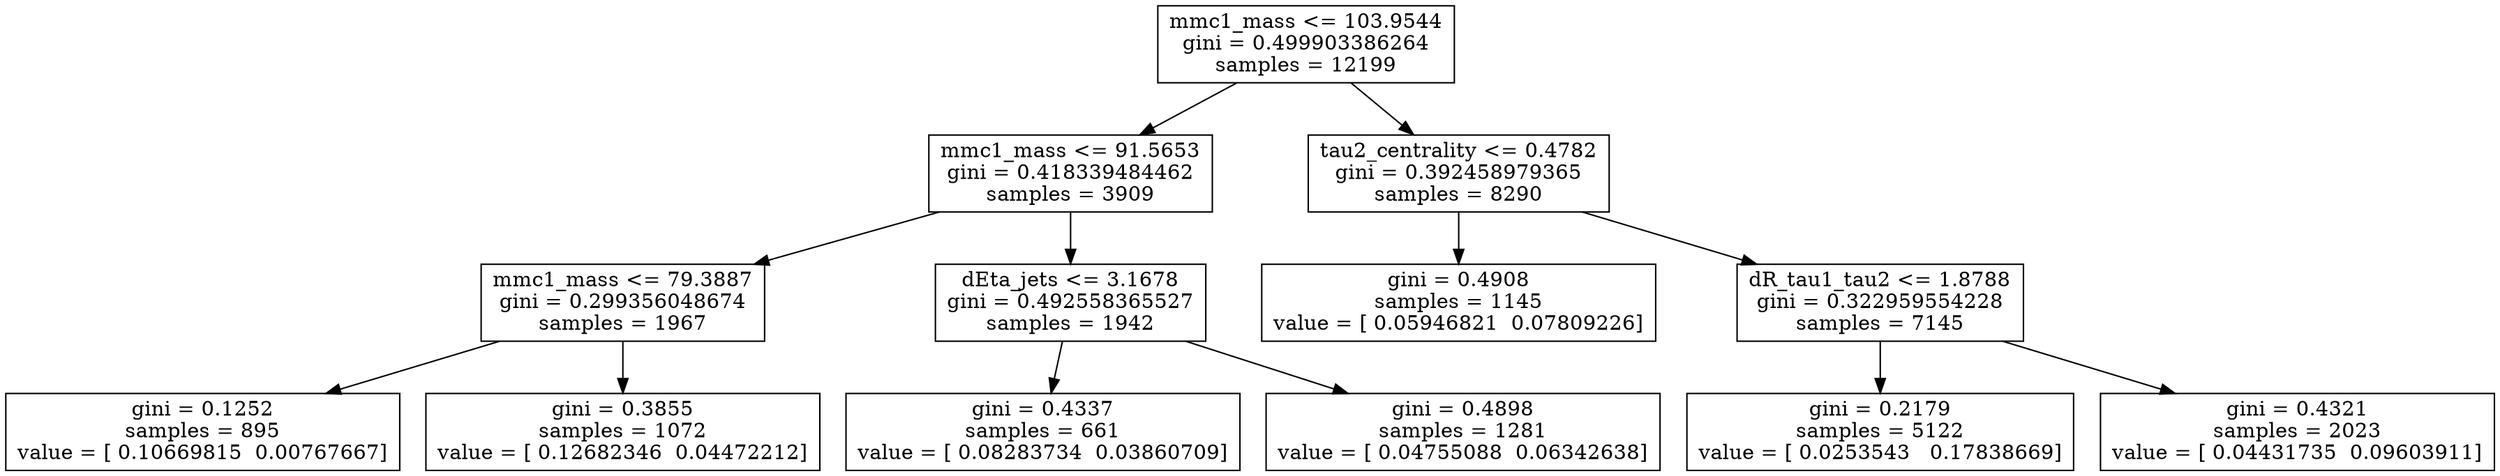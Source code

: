 digraph Tree {
0 [label="mmc1_mass <= 103.9544\ngini = 0.499903386264\nsamples = 12199", shape="box"] ;
1 [label="mmc1_mass <= 91.5653\ngini = 0.418339484462\nsamples = 3909", shape="box"] ;
0 -> 1 ;
2 [label="mmc1_mass <= 79.3887\ngini = 0.299356048674\nsamples = 1967", shape="box"] ;
1 -> 2 ;
3 [label="gini = 0.1252\nsamples = 895\nvalue = [ 0.10669815  0.00767667]", shape="box"] ;
2 -> 3 ;
4 [label="gini = 0.3855\nsamples = 1072\nvalue = [ 0.12682346  0.04472212]", shape="box"] ;
2 -> 4 ;
5 [label="dEta_jets <= 3.1678\ngini = 0.492558365527\nsamples = 1942", shape="box"] ;
1 -> 5 ;
6 [label="gini = 0.4337\nsamples = 661\nvalue = [ 0.08283734  0.03860709]", shape="box"] ;
5 -> 6 ;
7 [label="gini = 0.4898\nsamples = 1281\nvalue = [ 0.04755088  0.06342638]", shape="box"] ;
5 -> 7 ;
8 [label="tau2_centrality <= 0.4782\ngini = 0.392458979365\nsamples = 8290", shape="box"] ;
0 -> 8 ;
9 [label="gini = 0.4908\nsamples = 1145\nvalue = [ 0.05946821  0.07809226]", shape="box"] ;
8 -> 9 ;
10 [label="dR_tau1_tau2 <= 1.8788\ngini = 0.322959554228\nsamples = 7145", shape="box"] ;
8 -> 10 ;
11 [label="gini = 0.2179\nsamples = 5122\nvalue = [ 0.0253543   0.17838669]", shape="box"] ;
10 -> 11 ;
12 [label="gini = 0.4321\nsamples = 2023\nvalue = [ 0.04431735  0.09603911]", shape="box"] ;
10 -> 12 ;
}